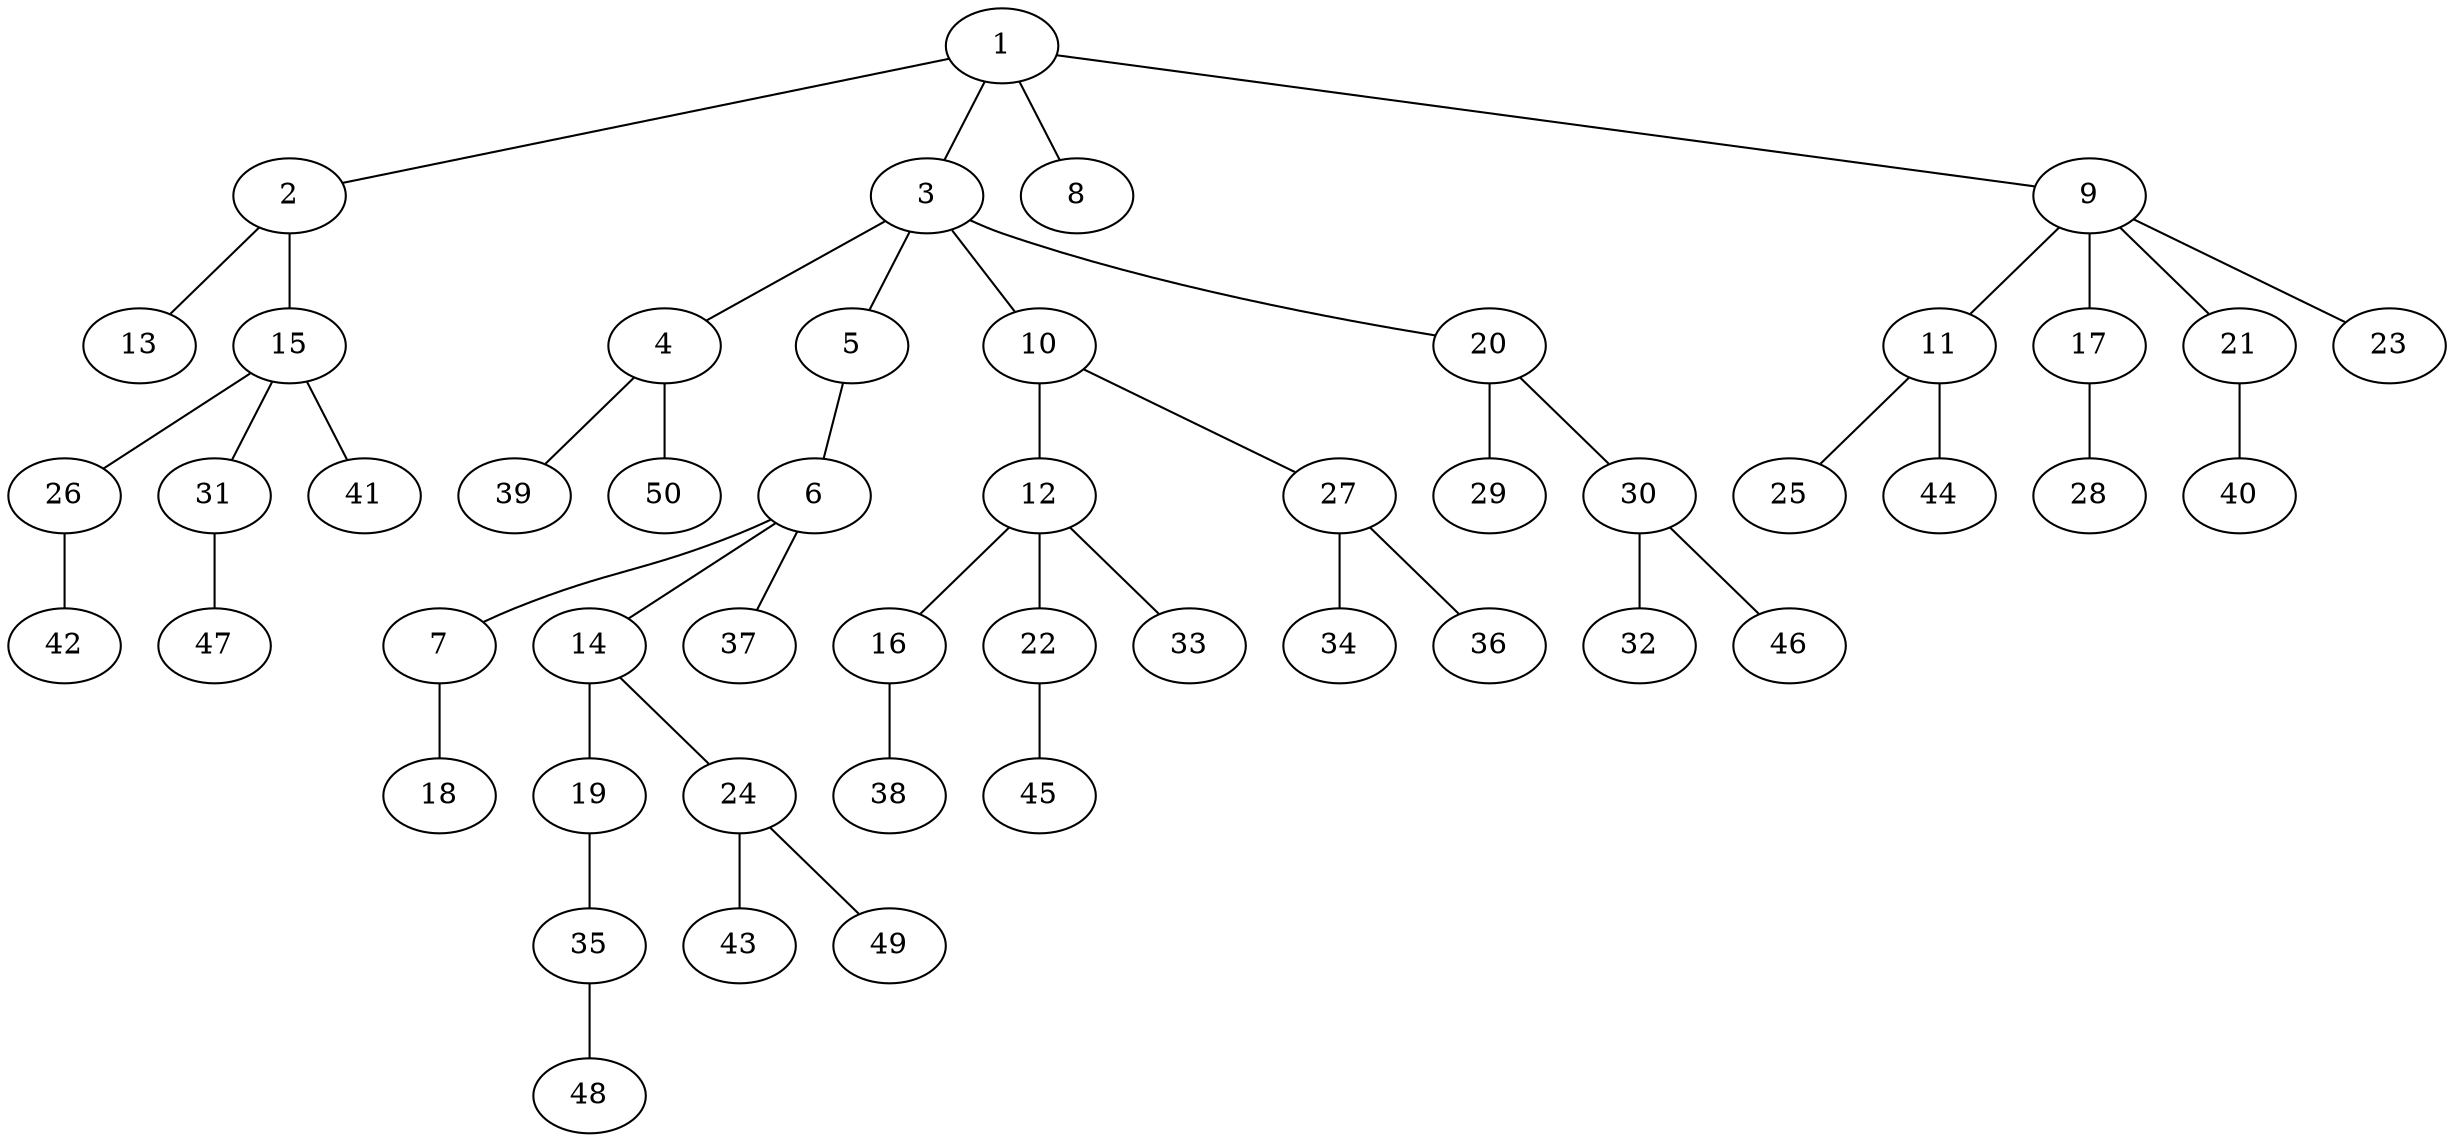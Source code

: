 graph graphname {1--2
1--3
1--8
1--9
2--13
2--15
3--4
3--5
3--10
3--20
4--39
4--50
5--6
6--7
6--14
6--37
7--18
9--11
9--17
9--21
9--23
10--12
10--27
11--25
11--44
12--16
12--22
12--33
14--19
14--24
15--26
15--31
15--41
16--38
17--28
19--35
20--29
20--30
21--40
22--45
24--43
24--49
26--42
27--34
27--36
30--32
30--46
31--47
35--48
}